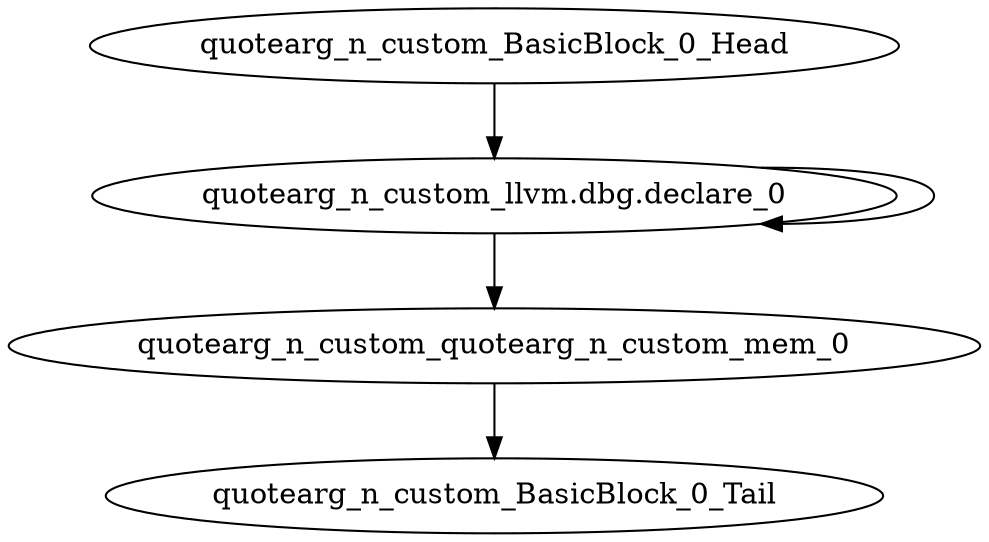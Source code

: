 digraph G {
    "quotearg_n_custom_quotearg_n_custom_mem_0" -> "quotearg_n_custom_BasicBlock_0_Tail"
    "quotearg_n_custom_llvm.dbg.declare_0" -> "quotearg_n_custom_quotearg_n_custom_mem_0"
    "quotearg_n_custom_llvm.dbg.declare_0" -> "quotearg_n_custom_llvm.dbg.declare_0"
    "quotearg_n_custom_BasicBlock_0_Head" -> "quotearg_n_custom_llvm.dbg.declare_0"
}
